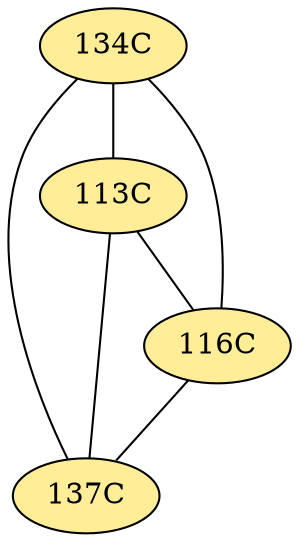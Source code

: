 // The Round Table
graph {
	"134C" [fillcolor="#FFED97" style=radial]
	"137C" [fillcolor="#FFED97" style=radial]
	"134C" -- "137C" [penwidth=1]
	"134C" [fillcolor="#FFED97" style=radial]
	"113C" [fillcolor="#FFED97" style=radial]
	"134C" -- "113C" [penwidth=1]
	"134C" [fillcolor="#FFED97" style=radial]
	"116C" [fillcolor="#FFED97" style=radial]
	"134C" -- "116C" [penwidth=1]
	"113C" [fillcolor="#FFED97" style=radial]
	"137C" [fillcolor="#FFED97" style=radial]
	"113C" -- "137C" [penwidth=1]
	"113C" [fillcolor="#FFED97" style=radial]
	"116C" [fillcolor="#FFED97" style=radial]
	"113C" -- "116C" [penwidth=1]
	"116C" [fillcolor="#FFED97" style=radial]
	"137C" [fillcolor="#FFED97" style=radial]
	"116C" -- "137C" [penwidth=1]
}
